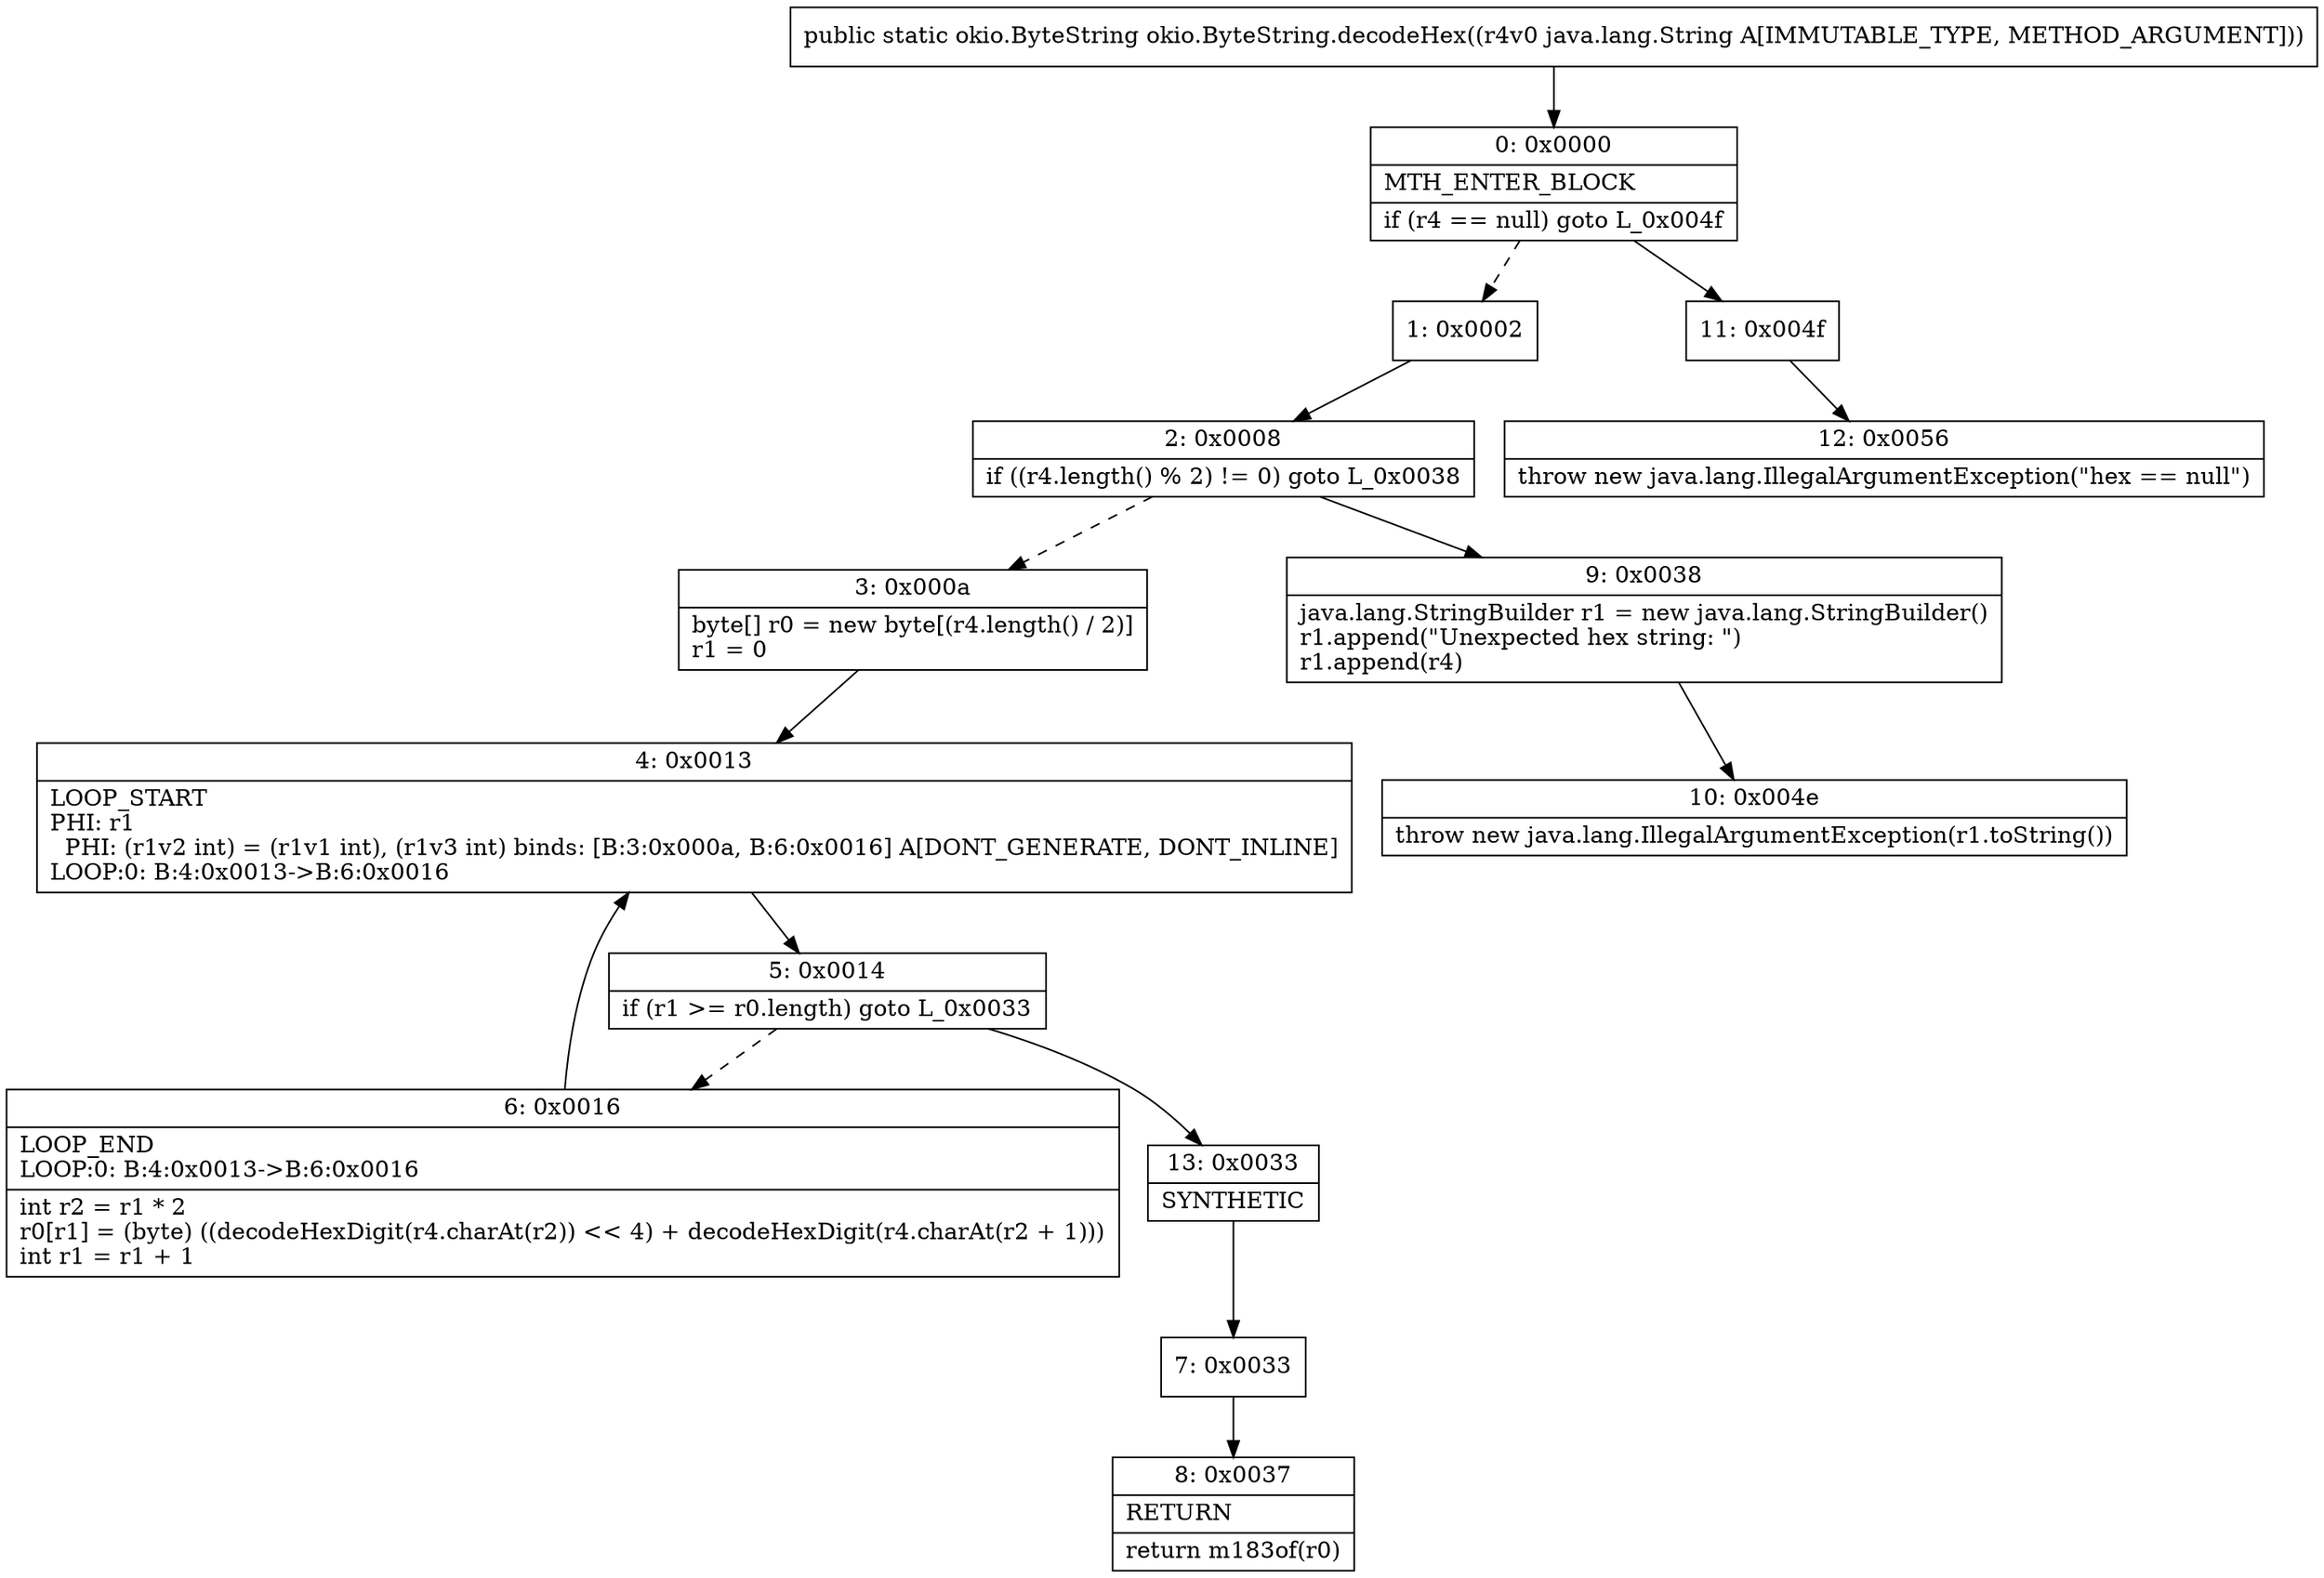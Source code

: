 digraph "CFG forokio.ByteString.decodeHex(Ljava\/lang\/String;)Lokio\/ByteString;" {
Node_0 [shape=record,label="{0\:\ 0x0000|MTH_ENTER_BLOCK\l|if (r4 == null) goto L_0x004f\l}"];
Node_1 [shape=record,label="{1\:\ 0x0002}"];
Node_2 [shape=record,label="{2\:\ 0x0008|if ((r4.length() % 2) != 0) goto L_0x0038\l}"];
Node_3 [shape=record,label="{3\:\ 0x000a|byte[] r0 = new byte[(r4.length() \/ 2)]\lr1 = 0\l}"];
Node_4 [shape=record,label="{4\:\ 0x0013|LOOP_START\lPHI: r1 \l  PHI: (r1v2 int) = (r1v1 int), (r1v3 int) binds: [B:3:0x000a, B:6:0x0016] A[DONT_GENERATE, DONT_INLINE]\lLOOP:0: B:4:0x0013\-\>B:6:0x0016\l}"];
Node_5 [shape=record,label="{5\:\ 0x0014|if (r1 \>= r0.length) goto L_0x0033\l}"];
Node_6 [shape=record,label="{6\:\ 0x0016|LOOP_END\lLOOP:0: B:4:0x0013\-\>B:6:0x0016\l|int r2 = r1 * 2\lr0[r1] = (byte) ((decodeHexDigit(r4.charAt(r2)) \<\< 4) + decodeHexDigit(r4.charAt(r2 + 1)))\lint r1 = r1 + 1\l}"];
Node_7 [shape=record,label="{7\:\ 0x0033}"];
Node_8 [shape=record,label="{8\:\ 0x0037|RETURN\l|return m183of(r0)\l}"];
Node_9 [shape=record,label="{9\:\ 0x0038|java.lang.StringBuilder r1 = new java.lang.StringBuilder()\lr1.append(\"Unexpected hex string: \")\lr1.append(r4)\l}"];
Node_10 [shape=record,label="{10\:\ 0x004e|throw new java.lang.IllegalArgumentException(r1.toString())\l}"];
Node_11 [shape=record,label="{11\:\ 0x004f}"];
Node_12 [shape=record,label="{12\:\ 0x0056|throw new java.lang.IllegalArgumentException(\"hex == null\")\l}"];
Node_13 [shape=record,label="{13\:\ 0x0033|SYNTHETIC\l}"];
MethodNode[shape=record,label="{public static okio.ByteString okio.ByteString.decodeHex((r4v0 java.lang.String A[IMMUTABLE_TYPE, METHOD_ARGUMENT])) }"];
MethodNode -> Node_0;
Node_0 -> Node_1[style=dashed];
Node_0 -> Node_11;
Node_1 -> Node_2;
Node_2 -> Node_3[style=dashed];
Node_2 -> Node_9;
Node_3 -> Node_4;
Node_4 -> Node_5;
Node_5 -> Node_6[style=dashed];
Node_5 -> Node_13;
Node_6 -> Node_4;
Node_7 -> Node_8;
Node_9 -> Node_10;
Node_11 -> Node_12;
Node_13 -> Node_7;
}

